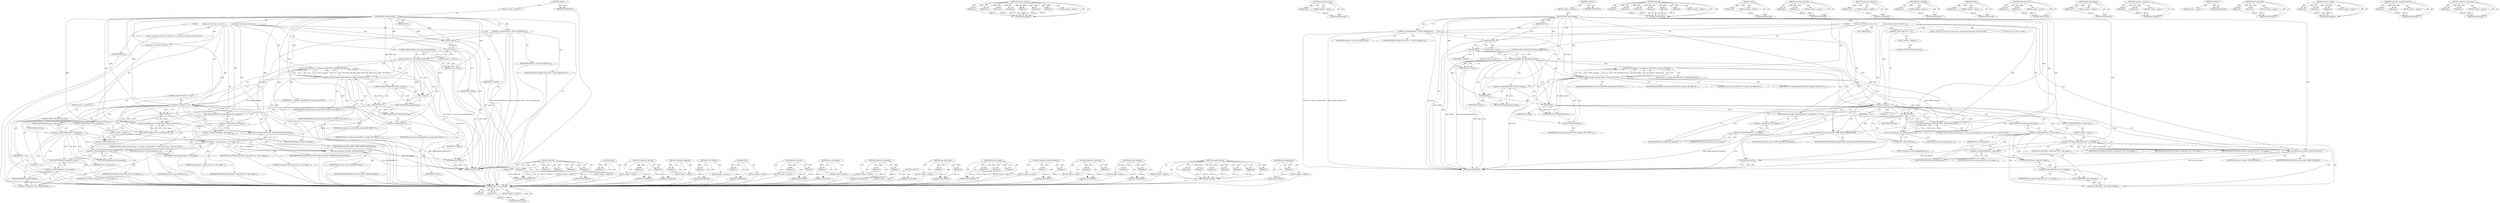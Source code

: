 digraph "&lt;operator&gt;.fieldAccess" {
vulnerable_184 [label=<(METHOD,bus_error_message)>];
vulnerable_185 [label=<(PARAM,p1)>];
vulnerable_186 [label=<(PARAM,p2)>];
vulnerable_187 [label=<(BLOCK,&lt;empty&gt;,&lt;empty&gt;)>];
vulnerable_188 [label=<(METHOD_RETURN,ANY)>];
vulnerable_127 [label=<(METHOD,manager_add_job)>];
vulnerable_128 [label=<(PARAM,p1)>];
vulnerable_129 [label=<(PARAM,p2)>];
vulnerable_130 [label=<(PARAM,p3)>];
vulnerable_131 [label=<(PARAM,p4)>];
vulnerable_132 [label=<(PARAM,p5)>];
vulnerable_133 [label=<(PARAM,p6)>];
vulnerable_134 [label=<(PARAM,p7)>];
vulnerable_135 [label=<(BLOCK,&lt;empty&gt;,&lt;empty&gt;)>];
vulnerable_136 [label=<(METHOD_RETURN,ANY)>];
vulnerable_155 [label=<(METHOD,dual_timestamp_get)>];
vulnerable_156 [label=<(PARAM,p1)>];
vulnerable_157 [label=<(BLOCK,&lt;empty&gt;,&lt;empty&gt;)>];
vulnerable_158 [label=<(METHOD_RETURN,ANY)>];
vulnerable_6 [label=<(METHOD,&lt;global&gt;)<SUB>1</SUB>>];
vulnerable_7 [label=<(BLOCK,&lt;empty&gt;,&lt;empty&gt;)<SUB>1</SUB>>];
vulnerable_8 [label=<(METHOD,timer_enter_running)<SUB>1</SUB>>];
vulnerable_9 [label=<(PARAM,Timer *t)<SUB>1</SUB>>];
vulnerable_10 [label=<(BLOCK,{
        _cleanup_bus_error_free_ sd_bus_error...,{
        _cleanup_bus_error_free_ sd_bus_error...)<SUB>1</SUB>>];
vulnerable_11 [label="<(LOCAL,_cleanup_bus_error_free_ sd_bus_error: _cleanup_bus_error_free_)<SUB>2</SUB>>"];
vulnerable_12 [label=<(&lt;operator&gt;.assignment,error = SD_BUS_ERROR_NULL)<SUB>2</SUB>>];
vulnerable_13 [label=<(IDENTIFIER,error,error = SD_BUS_ERROR_NULL)<SUB>2</SUB>>];
vulnerable_14 [label=<(IDENTIFIER,SD_BUS_ERROR_NULL,error = SD_BUS_ERROR_NULL)<SUB>2</SUB>>];
vulnerable_15 [label="<(LOCAL,int r: int)<SUB>3</SUB>>"];
vulnerable_16 [label=<(assert,assert(t))<SUB>5</SUB>>];
vulnerable_17 [label=<(IDENTIFIER,t,assert(t))<SUB>5</SUB>>];
vulnerable_18 [label=<(CONTROL_STRUCTURE,IF,if (unit_stop_pending(UNIT(t))))<SUB>8</SUB>>];
vulnerable_19 [label=<(unit_stop_pending,unit_stop_pending(UNIT(t)))<SUB>8</SUB>>];
vulnerable_20 [label=<(UNIT,UNIT(t))<SUB>8</SUB>>];
vulnerable_21 [label=<(IDENTIFIER,t,UNIT(t))<SUB>8</SUB>>];
vulnerable_22 [label=<(BLOCK,&lt;empty&gt;,&lt;empty&gt;)<SUB>9</SUB>>];
vulnerable_23 [label=<(RETURN,return;,return;)<SUB>9</SUB>>];
vulnerable_24 [label=<(&lt;operator&gt;.assignment,r = manager_add_job(UNIT(t)-&gt;manager, JOB_START...)<SUB>11</SUB>>];
vulnerable_25 [label=<(IDENTIFIER,r,r = manager_add_job(UNIT(t)-&gt;manager, JOB_START...)<SUB>11</SUB>>];
vulnerable_26 [label=<(manager_add_job,manager_add_job(UNIT(t)-&gt;manager, JOB_START, UN...)<SUB>11</SUB>>];
vulnerable_27 [label=<(&lt;operator&gt;.indirectFieldAccess,UNIT(t)-&gt;manager)<SUB>11</SUB>>];
vulnerable_28 [label=<(UNIT,UNIT(t))<SUB>11</SUB>>];
vulnerable_29 [label=<(IDENTIFIER,t,UNIT(t))<SUB>11</SUB>>];
vulnerable_30 [label=<(FIELD_IDENTIFIER,manager,manager)<SUB>11</SUB>>];
vulnerable_31 [label=<(IDENTIFIER,JOB_START,manager_add_job(UNIT(t)-&gt;manager, JOB_START, UN...)<SUB>11</SUB>>];
vulnerable_32 [label=<(UNIT_TRIGGER,UNIT_TRIGGER(UNIT(t)))<SUB>11</SUB>>];
vulnerable_33 [label=<(UNIT,UNIT(t))<SUB>11</SUB>>];
vulnerable_34 [label=<(IDENTIFIER,t,UNIT(t))<SUB>11</SUB>>];
vulnerable_35 [label=<(IDENTIFIER,JOB_REPLACE,manager_add_job(UNIT(t)-&gt;manager, JOB_START, UN...)<SUB>12</SUB>>];
vulnerable_36 [label=<(LITERAL,true,manager_add_job(UNIT(t)-&gt;manager, JOB_START, UN...)<SUB>12</SUB>>];
vulnerable_37 [label=<(&lt;operator&gt;.addressOf,&amp;error)<SUB>12</SUB>>];
vulnerable_38 [label=<(IDENTIFIER,error,manager_add_job(UNIT(t)-&gt;manager, JOB_START, UN...)<SUB>12</SUB>>];
vulnerable_39 [label=<(IDENTIFIER,NULL,manager_add_job(UNIT(t)-&gt;manager, JOB_START, UN...)<SUB>12</SUB>>];
vulnerable_40 [label=<(CONTROL_STRUCTURE,IF,if (r &lt; 0))<SUB>13</SUB>>];
vulnerable_41 [label=<(&lt;operator&gt;.lessThan,r &lt; 0)<SUB>13</SUB>>];
vulnerable_42 [label=<(IDENTIFIER,r,r &lt; 0)<SUB>13</SUB>>];
vulnerable_43 [label=<(LITERAL,0,r &lt; 0)<SUB>13</SUB>>];
vulnerable_44 [label=<(BLOCK,&lt;empty&gt;,&lt;empty&gt;)<SUB>14</SUB>>];
vulnerable_45 [label=<(CONTROL_STRUCTURE,GOTO,goto fail;)<SUB>14</SUB>>];
vulnerable_46 [label=<(dual_timestamp_get,dual_timestamp_get(&amp;t-&gt;last_trigger))<SUB>16</SUB>>];
vulnerable_47 [label=<(&lt;operator&gt;.addressOf,&amp;t-&gt;last_trigger)<SUB>16</SUB>>];
vulnerable_48 [label=<(&lt;operator&gt;.indirectFieldAccess,t-&gt;last_trigger)<SUB>16</SUB>>];
vulnerable_49 [label=<(IDENTIFIER,t,dual_timestamp_get(&amp;t-&gt;last_trigger))<SUB>16</SUB>>];
vulnerable_50 [label=<(FIELD_IDENTIFIER,last_trigger,last_trigger)<SUB>16</SUB>>];
vulnerable_51 [label=<(CONTROL_STRUCTURE,IF,if (t-&gt;stamp_path))<SUB>18</SUB>>];
vulnerable_52 [label=<(&lt;operator&gt;.indirectFieldAccess,t-&gt;stamp_path)<SUB>18</SUB>>];
vulnerable_53 [label=<(IDENTIFIER,t,if (t-&gt;stamp_path))<SUB>18</SUB>>];
vulnerable_54 [label=<(FIELD_IDENTIFIER,stamp_path,stamp_path)<SUB>18</SUB>>];
vulnerable_55 [label=<(BLOCK,&lt;empty&gt;,&lt;empty&gt;)<SUB>19</SUB>>];
vulnerable_56 [label=<(touch_file,touch_file(t-&gt;stamp_path, true, t-&gt;last_trigger...)<SUB>19</SUB>>];
vulnerable_57 [label=<(&lt;operator&gt;.indirectFieldAccess,t-&gt;stamp_path)<SUB>19</SUB>>];
vulnerable_58 [label=<(IDENTIFIER,t,touch_file(t-&gt;stamp_path, true, t-&gt;last_trigger...)<SUB>19</SUB>>];
vulnerable_59 [label=<(FIELD_IDENTIFIER,stamp_path,stamp_path)<SUB>19</SUB>>];
vulnerable_60 [label=<(LITERAL,true,touch_file(t-&gt;stamp_path, true, t-&gt;last_trigger...)<SUB>19</SUB>>];
vulnerable_61 [label=<(&lt;operator&gt;.fieldAccess,t-&gt;last_trigger.realtime)<SUB>19</SUB>>];
vulnerable_62 [label=<(&lt;operator&gt;.indirectFieldAccess,t-&gt;last_trigger)<SUB>19</SUB>>];
vulnerable_63 [label=<(IDENTIFIER,t,touch_file(t-&gt;stamp_path, true, t-&gt;last_trigger...)<SUB>19</SUB>>];
vulnerable_64 [label=<(FIELD_IDENTIFIER,last_trigger,last_trigger)<SUB>19</SUB>>];
vulnerable_65 [label=<(FIELD_IDENTIFIER,realtime,realtime)<SUB>19</SUB>>];
vulnerable_66 [label=<(IDENTIFIER,UID_INVALID,touch_file(t-&gt;stamp_path, true, t-&gt;last_trigger...)<SUB>19</SUB>>];
vulnerable_67 [label=<(IDENTIFIER,GID_INVALID,touch_file(t-&gt;stamp_path, true, t-&gt;last_trigger...)<SUB>19</SUB>>];
vulnerable_68 [label=<(LITERAL,0,touch_file(t-&gt;stamp_path, true, t-&gt;last_trigger...)<SUB>19</SUB>>];
vulnerable_69 [label=<(timer_set_state,timer_set_state(t, TIMER_RUNNING))<SUB>21</SUB>>];
vulnerable_70 [label=<(IDENTIFIER,t,timer_set_state(t, TIMER_RUNNING))<SUB>21</SUB>>];
vulnerable_71 [label=<(IDENTIFIER,TIMER_RUNNING,timer_set_state(t, TIMER_RUNNING))<SUB>21</SUB>>];
vulnerable_72 [label=<(RETURN,return;,return;)<SUB>22</SUB>>];
vulnerable_73 [label=<(JUMP_TARGET,fail)<SUB>24</SUB>>];
vulnerable_74 [label=<(log_unit_warning,log_unit_warning(UNIT(t), &quot;Failed to queue unit...)<SUB>25</SUB>>];
vulnerable_75 [label=<(UNIT,UNIT(t))<SUB>25</SUB>>];
vulnerable_76 [label=<(IDENTIFIER,t,UNIT(t))<SUB>25</SUB>>];
vulnerable_77 [label="<(LITERAL,&quot;Failed to queue unit startup job: %s&quot;,log_unit_warning(UNIT(t), &quot;Failed to queue unit...)<SUB>25</SUB>>"];
vulnerable_78 [label=<(bus_error_message,bus_error_message(&amp;error, r))<SUB>25</SUB>>];
vulnerable_79 [label=<(&lt;operator&gt;.addressOf,&amp;error)<SUB>25</SUB>>];
vulnerable_80 [label=<(IDENTIFIER,error,bus_error_message(&amp;error, r))<SUB>25</SUB>>];
vulnerable_81 [label=<(IDENTIFIER,r,bus_error_message(&amp;error, r))<SUB>25</SUB>>];
vulnerable_82 [label=<(timer_enter_dead,timer_enter_dead(t, TIMER_FAILURE_RESOURCES))<SUB>26</SUB>>];
vulnerable_83 [label=<(IDENTIFIER,t,timer_enter_dead(t, TIMER_FAILURE_RESOURCES))<SUB>26</SUB>>];
vulnerable_84 [label=<(IDENTIFIER,TIMER_FAILURE_RESOURCES,timer_enter_dead(t, TIMER_FAILURE_RESOURCES))<SUB>26</SUB>>];
vulnerable_85 [label=<(METHOD_RETURN,void)<SUB>1</SUB>>];
vulnerable_87 [label=<(METHOD_RETURN,ANY)<SUB>1</SUB>>];
vulnerable_159 [label=<(METHOD,touch_file)>];
vulnerable_160 [label=<(PARAM,p1)>];
vulnerable_161 [label=<(PARAM,p2)>];
vulnerable_162 [label=<(PARAM,p3)>];
vulnerable_163 [label=<(PARAM,p4)>];
vulnerable_164 [label=<(PARAM,p5)>];
vulnerable_165 [label=<(PARAM,p6)>];
vulnerable_166 [label=<(BLOCK,&lt;empty&gt;,&lt;empty&gt;)>];
vulnerable_167 [label=<(METHOD_RETURN,ANY)>];
vulnerable_115 [label=<(METHOD,assert)>];
vulnerable_116 [label=<(PARAM,p1)>];
vulnerable_117 [label=<(BLOCK,&lt;empty&gt;,&lt;empty&gt;)>];
vulnerable_118 [label=<(METHOD_RETURN,ANY)>];
vulnerable_150 [label=<(METHOD,&lt;operator&gt;.lessThan)>];
vulnerable_151 [label=<(PARAM,p1)>];
vulnerable_152 [label=<(PARAM,p2)>];
vulnerable_153 [label=<(BLOCK,&lt;empty&gt;,&lt;empty&gt;)>];
vulnerable_154 [label=<(METHOD_RETURN,ANY)>];
vulnerable_146 [label=<(METHOD,&lt;operator&gt;.addressOf)>];
vulnerable_147 [label=<(PARAM,p1)>];
vulnerable_148 [label=<(BLOCK,&lt;empty&gt;,&lt;empty&gt;)>];
vulnerable_149 [label=<(METHOD_RETURN,ANY)>];
vulnerable_142 [label=<(METHOD,UNIT_TRIGGER)>];
vulnerable_143 [label=<(PARAM,p1)>];
vulnerable_144 [label=<(BLOCK,&lt;empty&gt;,&lt;empty&gt;)>];
vulnerable_145 [label=<(METHOD_RETURN,ANY)>];
vulnerable_123 [label=<(METHOD,UNIT)>];
vulnerable_124 [label=<(PARAM,p1)>];
vulnerable_125 [label=<(BLOCK,&lt;empty&gt;,&lt;empty&gt;)>];
vulnerable_126 [label=<(METHOD_RETURN,ANY)>];
vulnerable_173 [label=<(METHOD,timer_set_state)>];
vulnerable_174 [label=<(PARAM,p1)>];
vulnerable_175 [label=<(PARAM,p2)>];
vulnerable_176 [label=<(BLOCK,&lt;empty&gt;,&lt;empty&gt;)>];
vulnerable_177 [label=<(METHOD_RETURN,ANY)>];
vulnerable_119 [label=<(METHOD,unit_stop_pending)>];
vulnerable_120 [label=<(PARAM,p1)>];
vulnerable_121 [label=<(BLOCK,&lt;empty&gt;,&lt;empty&gt;)>];
vulnerable_122 [label=<(METHOD_RETURN,ANY)>];
vulnerable_110 [label=<(METHOD,&lt;operator&gt;.assignment)>];
vulnerable_111 [label=<(PARAM,p1)>];
vulnerable_112 [label=<(PARAM,p2)>];
vulnerable_113 [label=<(BLOCK,&lt;empty&gt;,&lt;empty&gt;)>];
vulnerable_114 [label=<(METHOD_RETURN,ANY)>];
vulnerable_104 [label=<(METHOD,&lt;global&gt;)<SUB>1</SUB>>];
vulnerable_105 [label=<(BLOCK,&lt;empty&gt;,&lt;empty&gt;)>];
vulnerable_106 [label=<(METHOD_RETURN,ANY)>];
vulnerable_189 [label=<(METHOD,timer_enter_dead)>];
vulnerable_190 [label=<(PARAM,p1)>];
vulnerable_191 [label=<(PARAM,p2)>];
vulnerable_192 [label=<(BLOCK,&lt;empty&gt;,&lt;empty&gt;)>];
vulnerable_193 [label=<(METHOD_RETURN,ANY)>];
vulnerable_178 [label=<(METHOD,log_unit_warning)>];
vulnerable_179 [label=<(PARAM,p1)>];
vulnerable_180 [label=<(PARAM,p2)>];
vulnerable_181 [label=<(PARAM,p3)>];
vulnerable_182 [label=<(BLOCK,&lt;empty&gt;,&lt;empty&gt;)>];
vulnerable_183 [label=<(METHOD_RETURN,ANY)>];
vulnerable_137 [label=<(METHOD,&lt;operator&gt;.indirectFieldAccess)>];
vulnerable_138 [label=<(PARAM,p1)>];
vulnerable_139 [label=<(PARAM,p2)>];
vulnerable_140 [label=<(BLOCK,&lt;empty&gt;,&lt;empty&gt;)>];
vulnerable_141 [label=<(METHOD_RETURN,ANY)>];
vulnerable_168 [label=<(METHOD,&lt;operator&gt;.fieldAccess)>];
vulnerable_169 [label=<(PARAM,p1)>];
vulnerable_170 [label=<(PARAM,p2)>];
vulnerable_171 [label=<(BLOCK,&lt;empty&gt;,&lt;empty&gt;)>];
vulnerable_172 [label=<(METHOD_RETURN,ANY)>];
fixed_184 [label=<(METHOD,bus_error_message)>];
fixed_185 [label=<(PARAM,p1)>];
fixed_186 [label=<(PARAM,p2)>];
fixed_187 [label=<(BLOCK,&lt;empty&gt;,&lt;empty&gt;)>];
fixed_188 [label=<(METHOD_RETURN,ANY)>];
fixed_127 [label=<(METHOD,manager_add_job)>];
fixed_128 [label=<(PARAM,p1)>];
fixed_129 [label=<(PARAM,p2)>];
fixed_130 [label=<(PARAM,p3)>];
fixed_131 [label=<(PARAM,p4)>];
fixed_132 [label=<(PARAM,p5)>];
fixed_133 [label=<(PARAM,p6)>];
fixed_134 [label=<(PARAM,p7)>];
fixed_135 [label=<(BLOCK,&lt;empty&gt;,&lt;empty&gt;)>];
fixed_136 [label=<(METHOD_RETURN,ANY)>];
fixed_155 [label=<(METHOD,dual_timestamp_get)>];
fixed_156 [label=<(PARAM,p1)>];
fixed_157 [label=<(BLOCK,&lt;empty&gt;,&lt;empty&gt;)>];
fixed_158 [label=<(METHOD_RETURN,ANY)>];
fixed_6 [label=<(METHOD,&lt;global&gt;)<SUB>1</SUB>>];
fixed_7 [label=<(BLOCK,&lt;empty&gt;,&lt;empty&gt;)<SUB>1</SUB>>];
fixed_8 [label=<(METHOD,timer_enter_running)<SUB>1</SUB>>];
fixed_9 [label=<(PARAM,Timer *t)<SUB>1</SUB>>];
fixed_10 [label=<(BLOCK,{
        _cleanup_bus_error_free_ sd_bus_error...,{
        _cleanup_bus_error_free_ sd_bus_error...)<SUB>1</SUB>>];
fixed_11 [label="<(LOCAL,_cleanup_bus_error_free_ sd_bus_error: _cleanup_bus_error_free_)<SUB>2</SUB>>"];
fixed_12 [label=<(&lt;operator&gt;.assignment,error = SD_BUS_ERROR_NULL)<SUB>2</SUB>>];
fixed_13 [label=<(IDENTIFIER,error,error = SD_BUS_ERROR_NULL)<SUB>2</SUB>>];
fixed_14 [label=<(IDENTIFIER,SD_BUS_ERROR_NULL,error = SD_BUS_ERROR_NULL)<SUB>2</SUB>>];
fixed_15 [label="<(LOCAL,int r: int)<SUB>3</SUB>>"];
fixed_16 [label=<(assert,assert(t))<SUB>5</SUB>>];
fixed_17 [label=<(IDENTIFIER,t,assert(t))<SUB>5</SUB>>];
fixed_18 [label=<(CONTROL_STRUCTURE,IF,if (unit_stop_pending(UNIT(t))))<SUB>8</SUB>>];
fixed_19 [label=<(unit_stop_pending,unit_stop_pending(UNIT(t)))<SUB>8</SUB>>];
fixed_20 [label=<(UNIT,UNIT(t))<SUB>8</SUB>>];
fixed_21 [label=<(IDENTIFIER,t,UNIT(t))<SUB>8</SUB>>];
fixed_22 [label=<(BLOCK,&lt;empty&gt;,&lt;empty&gt;)<SUB>9</SUB>>];
fixed_23 [label=<(RETURN,return;,return;)<SUB>9</SUB>>];
fixed_24 [label=<(&lt;operator&gt;.assignment,r = manager_add_job(UNIT(t)-&gt;manager, JOB_START...)<SUB>11</SUB>>];
fixed_25 [label=<(IDENTIFIER,r,r = manager_add_job(UNIT(t)-&gt;manager, JOB_START...)<SUB>11</SUB>>];
fixed_26 [label=<(manager_add_job,manager_add_job(UNIT(t)-&gt;manager, JOB_START, UN...)<SUB>11</SUB>>];
fixed_27 [label=<(&lt;operator&gt;.indirectFieldAccess,UNIT(t)-&gt;manager)<SUB>11</SUB>>];
fixed_28 [label=<(UNIT,UNIT(t))<SUB>11</SUB>>];
fixed_29 [label=<(IDENTIFIER,t,UNIT(t))<SUB>11</SUB>>];
fixed_30 [label=<(FIELD_IDENTIFIER,manager,manager)<SUB>11</SUB>>];
fixed_31 [label=<(IDENTIFIER,JOB_START,manager_add_job(UNIT(t)-&gt;manager, JOB_START, UN...)<SUB>11</SUB>>];
fixed_32 [label=<(UNIT_TRIGGER,UNIT_TRIGGER(UNIT(t)))<SUB>11</SUB>>];
fixed_33 [label=<(UNIT,UNIT(t))<SUB>11</SUB>>];
fixed_34 [label=<(IDENTIFIER,t,UNIT(t))<SUB>11</SUB>>];
fixed_35 [label=<(IDENTIFIER,JOB_REPLACE,manager_add_job(UNIT(t)-&gt;manager, JOB_START, UN...)<SUB>12</SUB>>];
fixed_36 [label=<(LITERAL,true,manager_add_job(UNIT(t)-&gt;manager, JOB_START, UN...)<SUB>12</SUB>>];
fixed_37 [label=<(&lt;operator&gt;.addressOf,&amp;error)<SUB>12</SUB>>];
fixed_38 [label=<(IDENTIFIER,error,manager_add_job(UNIT(t)-&gt;manager, JOB_START, UN...)<SUB>12</SUB>>];
fixed_39 [label=<(IDENTIFIER,NULL,manager_add_job(UNIT(t)-&gt;manager, JOB_START, UN...)<SUB>12</SUB>>];
fixed_40 [label=<(CONTROL_STRUCTURE,IF,if (r &lt; 0))<SUB>13</SUB>>];
fixed_41 [label=<(&lt;operator&gt;.lessThan,r &lt; 0)<SUB>13</SUB>>];
fixed_42 [label=<(IDENTIFIER,r,r &lt; 0)<SUB>13</SUB>>];
fixed_43 [label=<(LITERAL,0,r &lt; 0)<SUB>13</SUB>>];
fixed_44 [label=<(BLOCK,&lt;empty&gt;,&lt;empty&gt;)<SUB>14</SUB>>];
fixed_45 [label=<(CONTROL_STRUCTURE,GOTO,goto fail;)<SUB>14</SUB>>];
fixed_46 [label=<(dual_timestamp_get,dual_timestamp_get(&amp;t-&gt;last_trigger))<SUB>16</SUB>>];
fixed_47 [label=<(&lt;operator&gt;.addressOf,&amp;t-&gt;last_trigger)<SUB>16</SUB>>];
fixed_48 [label=<(&lt;operator&gt;.indirectFieldAccess,t-&gt;last_trigger)<SUB>16</SUB>>];
fixed_49 [label=<(IDENTIFIER,t,dual_timestamp_get(&amp;t-&gt;last_trigger))<SUB>16</SUB>>];
fixed_50 [label=<(FIELD_IDENTIFIER,last_trigger,last_trigger)<SUB>16</SUB>>];
fixed_51 [label=<(CONTROL_STRUCTURE,IF,if (t-&gt;stamp_path))<SUB>18</SUB>>];
fixed_52 [label=<(&lt;operator&gt;.indirectFieldAccess,t-&gt;stamp_path)<SUB>18</SUB>>];
fixed_53 [label=<(IDENTIFIER,t,if (t-&gt;stamp_path))<SUB>18</SUB>>];
fixed_54 [label=<(FIELD_IDENTIFIER,stamp_path,stamp_path)<SUB>18</SUB>>];
fixed_55 [label=<(BLOCK,&lt;empty&gt;,&lt;empty&gt;)<SUB>19</SUB>>];
fixed_56 [label=<(touch_file,touch_file(t-&gt;stamp_path, true, t-&gt;last_trigger...)<SUB>19</SUB>>];
fixed_57 [label=<(&lt;operator&gt;.indirectFieldAccess,t-&gt;stamp_path)<SUB>19</SUB>>];
fixed_58 [label=<(IDENTIFIER,t,touch_file(t-&gt;stamp_path, true, t-&gt;last_trigger...)<SUB>19</SUB>>];
fixed_59 [label=<(FIELD_IDENTIFIER,stamp_path,stamp_path)<SUB>19</SUB>>];
fixed_60 [label=<(LITERAL,true,touch_file(t-&gt;stamp_path, true, t-&gt;last_trigger...)<SUB>19</SUB>>];
fixed_61 [label=<(&lt;operator&gt;.fieldAccess,t-&gt;last_trigger.realtime)<SUB>19</SUB>>];
fixed_62 [label=<(&lt;operator&gt;.indirectFieldAccess,t-&gt;last_trigger)<SUB>19</SUB>>];
fixed_63 [label=<(IDENTIFIER,t,touch_file(t-&gt;stamp_path, true, t-&gt;last_trigger...)<SUB>19</SUB>>];
fixed_64 [label=<(FIELD_IDENTIFIER,last_trigger,last_trigger)<SUB>19</SUB>>];
fixed_65 [label=<(FIELD_IDENTIFIER,realtime,realtime)<SUB>19</SUB>>];
fixed_66 [label=<(IDENTIFIER,UID_INVALID,touch_file(t-&gt;stamp_path, true, t-&gt;last_trigger...)<SUB>19</SUB>>];
fixed_67 [label=<(IDENTIFIER,GID_INVALID,touch_file(t-&gt;stamp_path, true, t-&gt;last_trigger...)<SUB>19</SUB>>];
fixed_68 [label=<(IDENTIFIER,MODE_INVALID,touch_file(t-&gt;stamp_path, true, t-&gt;last_trigger...)<SUB>19</SUB>>];
fixed_69 [label=<(timer_set_state,timer_set_state(t, TIMER_RUNNING))<SUB>21</SUB>>];
fixed_70 [label=<(IDENTIFIER,t,timer_set_state(t, TIMER_RUNNING))<SUB>21</SUB>>];
fixed_71 [label=<(IDENTIFIER,TIMER_RUNNING,timer_set_state(t, TIMER_RUNNING))<SUB>21</SUB>>];
fixed_72 [label=<(RETURN,return;,return;)<SUB>22</SUB>>];
fixed_73 [label=<(JUMP_TARGET,fail)<SUB>24</SUB>>];
fixed_74 [label=<(log_unit_warning,log_unit_warning(UNIT(t), &quot;Failed to queue unit...)<SUB>25</SUB>>];
fixed_75 [label=<(UNIT,UNIT(t))<SUB>25</SUB>>];
fixed_76 [label=<(IDENTIFIER,t,UNIT(t))<SUB>25</SUB>>];
fixed_77 [label="<(LITERAL,&quot;Failed to queue unit startup job: %s&quot;,log_unit_warning(UNIT(t), &quot;Failed to queue unit...)<SUB>25</SUB>>"];
fixed_78 [label=<(bus_error_message,bus_error_message(&amp;error, r))<SUB>25</SUB>>];
fixed_79 [label=<(&lt;operator&gt;.addressOf,&amp;error)<SUB>25</SUB>>];
fixed_80 [label=<(IDENTIFIER,error,bus_error_message(&amp;error, r))<SUB>25</SUB>>];
fixed_81 [label=<(IDENTIFIER,r,bus_error_message(&amp;error, r))<SUB>25</SUB>>];
fixed_82 [label=<(timer_enter_dead,timer_enter_dead(t, TIMER_FAILURE_RESOURCES))<SUB>26</SUB>>];
fixed_83 [label=<(IDENTIFIER,t,timer_enter_dead(t, TIMER_FAILURE_RESOURCES))<SUB>26</SUB>>];
fixed_84 [label=<(IDENTIFIER,TIMER_FAILURE_RESOURCES,timer_enter_dead(t, TIMER_FAILURE_RESOURCES))<SUB>26</SUB>>];
fixed_85 [label=<(METHOD_RETURN,void)<SUB>1</SUB>>];
fixed_87 [label=<(METHOD_RETURN,ANY)<SUB>1</SUB>>];
fixed_159 [label=<(METHOD,touch_file)>];
fixed_160 [label=<(PARAM,p1)>];
fixed_161 [label=<(PARAM,p2)>];
fixed_162 [label=<(PARAM,p3)>];
fixed_163 [label=<(PARAM,p4)>];
fixed_164 [label=<(PARAM,p5)>];
fixed_165 [label=<(PARAM,p6)>];
fixed_166 [label=<(BLOCK,&lt;empty&gt;,&lt;empty&gt;)>];
fixed_167 [label=<(METHOD_RETURN,ANY)>];
fixed_115 [label=<(METHOD,assert)>];
fixed_116 [label=<(PARAM,p1)>];
fixed_117 [label=<(BLOCK,&lt;empty&gt;,&lt;empty&gt;)>];
fixed_118 [label=<(METHOD_RETURN,ANY)>];
fixed_150 [label=<(METHOD,&lt;operator&gt;.lessThan)>];
fixed_151 [label=<(PARAM,p1)>];
fixed_152 [label=<(PARAM,p2)>];
fixed_153 [label=<(BLOCK,&lt;empty&gt;,&lt;empty&gt;)>];
fixed_154 [label=<(METHOD_RETURN,ANY)>];
fixed_146 [label=<(METHOD,&lt;operator&gt;.addressOf)>];
fixed_147 [label=<(PARAM,p1)>];
fixed_148 [label=<(BLOCK,&lt;empty&gt;,&lt;empty&gt;)>];
fixed_149 [label=<(METHOD_RETURN,ANY)>];
fixed_142 [label=<(METHOD,UNIT_TRIGGER)>];
fixed_143 [label=<(PARAM,p1)>];
fixed_144 [label=<(BLOCK,&lt;empty&gt;,&lt;empty&gt;)>];
fixed_145 [label=<(METHOD_RETURN,ANY)>];
fixed_123 [label=<(METHOD,UNIT)>];
fixed_124 [label=<(PARAM,p1)>];
fixed_125 [label=<(BLOCK,&lt;empty&gt;,&lt;empty&gt;)>];
fixed_126 [label=<(METHOD_RETURN,ANY)>];
fixed_173 [label=<(METHOD,timer_set_state)>];
fixed_174 [label=<(PARAM,p1)>];
fixed_175 [label=<(PARAM,p2)>];
fixed_176 [label=<(BLOCK,&lt;empty&gt;,&lt;empty&gt;)>];
fixed_177 [label=<(METHOD_RETURN,ANY)>];
fixed_119 [label=<(METHOD,unit_stop_pending)>];
fixed_120 [label=<(PARAM,p1)>];
fixed_121 [label=<(BLOCK,&lt;empty&gt;,&lt;empty&gt;)>];
fixed_122 [label=<(METHOD_RETURN,ANY)>];
fixed_110 [label=<(METHOD,&lt;operator&gt;.assignment)>];
fixed_111 [label=<(PARAM,p1)>];
fixed_112 [label=<(PARAM,p2)>];
fixed_113 [label=<(BLOCK,&lt;empty&gt;,&lt;empty&gt;)>];
fixed_114 [label=<(METHOD_RETURN,ANY)>];
fixed_104 [label=<(METHOD,&lt;global&gt;)<SUB>1</SUB>>];
fixed_105 [label=<(BLOCK,&lt;empty&gt;,&lt;empty&gt;)>];
fixed_106 [label=<(METHOD_RETURN,ANY)>];
fixed_189 [label=<(METHOD,timer_enter_dead)>];
fixed_190 [label=<(PARAM,p1)>];
fixed_191 [label=<(PARAM,p2)>];
fixed_192 [label=<(BLOCK,&lt;empty&gt;,&lt;empty&gt;)>];
fixed_193 [label=<(METHOD_RETURN,ANY)>];
fixed_178 [label=<(METHOD,log_unit_warning)>];
fixed_179 [label=<(PARAM,p1)>];
fixed_180 [label=<(PARAM,p2)>];
fixed_181 [label=<(PARAM,p3)>];
fixed_182 [label=<(BLOCK,&lt;empty&gt;,&lt;empty&gt;)>];
fixed_183 [label=<(METHOD_RETURN,ANY)>];
fixed_137 [label=<(METHOD,&lt;operator&gt;.indirectFieldAccess)>];
fixed_138 [label=<(PARAM,p1)>];
fixed_139 [label=<(PARAM,p2)>];
fixed_140 [label=<(BLOCK,&lt;empty&gt;,&lt;empty&gt;)>];
fixed_141 [label=<(METHOD_RETURN,ANY)>];
fixed_168 [label=<(METHOD,&lt;operator&gt;.fieldAccess)>];
fixed_169 [label=<(PARAM,p1)>];
fixed_170 [label=<(PARAM,p2)>];
fixed_171 [label=<(BLOCK,&lt;empty&gt;,&lt;empty&gt;)>];
fixed_172 [label=<(METHOD_RETURN,ANY)>];
vulnerable_184 -> vulnerable_185  [key=0, label="AST: "];
vulnerable_184 -> vulnerable_185  [key=1, label="DDG: "];
vulnerable_184 -> vulnerable_187  [key=0, label="AST: "];
vulnerable_184 -> vulnerable_186  [key=0, label="AST: "];
vulnerable_184 -> vulnerable_186  [key=1, label="DDG: "];
vulnerable_184 -> vulnerable_188  [key=0, label="AST: "];
vulnerable_184 -> vulnerable_188  [key=1, label="CFG: "];
vulnerable_185 -> vulnerable_188  [key=0, label="DDG: p1"];
vulnerable_186 -> vulnerable_188  [key=0, label="DDG: p2"];
vulnerable_187 -> fixed_184  [key=0];
vulnerable_188 -> fixed_184  [key=0];
vulnerable_127 -> vulnerable_128  [key=0, label="AST: "];
vulnerable_127 -> vulnerable_128  [key=1, label="DDG: "];
vulnerable_127 -> vulnerable_135  [key=0, label="AST: "];
vulnerable_127 -> vulnerable_129  [key=0, label="AST: "];
vulnerable_127 -> vulnerable_129  [key=1, label="DDG: "];
vulnerable_127 -> vulnerable_136  [key=0, label="AST: "];
vulnerable_127 -> vulnerable_136  [key=1, label="CFG: "];
vulnerable_127 -> vulnerable_130  [key=0, label="AST: "];
vulnerable_127 -> vulnerable_130  [key=1, label="DDG: "];
vulnerable_127 -> vulnerable_131  [key=0, label="AST: "];
vulnerable_127 -> vulnerable_131  [key=1, label="DDG: "];
vulnerable_127 -> vulnerable_132  [key=0, label="AST: "];
vulnerable_127 -> vulnerable_132  [key=1, label="DDG: "];
vulnerable_127 -> vulnerable_133  [key=0, label="AST: "];
vulnerable_127 -> vulnerable_133  [key=1, label="DDG: "];
vulnerable_127 -> vulnerable_134  [key=0, label="AST: "];
vulnerable_127 -> vulnerable_134  [key=1, label="DDG: "];
vulnerable_128 -> vulnerable_136  [key=0, label="DDG: p1"];
vulnerable_129 -> vulnerable_136  [key=0, label="DDG: p2"];
vulnerable_130 -> vulnerable_136  [key=0, label="DDG: p3"];
vulnerable_131 -> vulnerable_136  [key=0, label="DDG: p4"];
vulnerable_132 -> vulnerable_136  [key=0, label="DDG: p5"];
vulnerable_133 -> vulnerable_136  [key=0, label="DDG: p6"];
vulnerable_134 -> vulnerable_136  [key=0, label="DDG: p7"];
vulnerable_135 -> fixed_184  [key=0];
vulnerable_136 -> fixed_184  [key=0];
vulnerable_155 -> vulnerable_156  [key=0, label="AST: "];
vulnerable_155 -> vulnerable_156  [key=1, label="DDG: "];
vulnerable_155 -> vulnerable_157  [key=0, label="AST: "];
vulnerable_155 -> vulnerable_158  [key=0, label="AST: "];
vulnerable_155 -> vulnerable_158  [key=1, label="CFG: "];
vulnerable_156 -> vulnerable_158  [key=0, label="DDG: p1"];
vulnerable_157 -> fixed_184  [key=0];
vulnerable_158 -> fixed_184  [key=0];
vulnerable_6 -> vulnerable_7  [key=0, label="AST: "];
vulnerable_6 -> vulnerable_87  [key=0, label="AST: "];
vulnerable_6 -> vulnerable_87  [key=1, label="CFG: "];
vulnerable_7 -> vulnerable_8  [key=0, label="AST: "];
vulnerable_8 -> vulnerable_9  [key=0, label="AST: "];
vulnerable_8 -> vulnerable_9  [key=1, label="DDG: "];
vulnerable_8 -> vulnerable_10  [key=0, label="AST: "];
vulnerable_8 -> vulnerable_85  [key=0, label="AST: "];
vulnerable_8 -> vulnerable_12  [key=0, label="CFG: "];
vulnerable_8 -> vulnerable_12  [key=1, label="DDG: "];
vulnerable_8 -> vulnerable_72  [key=0, label="DDG: "];
vulnerable_8 -> vulnerable_16  [key=0, label="DDG: "];
vulnerable_8 -> vulnerable_69  [key=0, label="DDG: "];
vulnerable_8 -> vulnerable_74  [key=0, label="DDG: "];
vulnerable_8 -> vulnerable_82  [key=0, label="DDG: "];
vulnerable_8 -> vulnerable_23  [key=0, label="DDG: "];
vulnerable_8 -> vulnerable_26  [key=0, label="DDG: "];
vulnerable_8 -> vulnerable_41  [key=0, label="DDG: "];
vulnerable_8 -> vulnerable_75  [key=0, label="DDG: "];
vulnerable_8 -> vulnerable_78  [key=0, label="DDG: "];
vulnerable_8 -> vulnerable_20  [key=0, label="DDG: "];
vulnerable_8 -> vulnerable_56  [key=0, label="DDG: "];
vulnerable_8 -> vulnerable_28  [key=0, label="DDG: "];
vulnerable_8 -> vulnerable_33  [key=0, label="DDG: "];
vulnerable_9 -> vulnerable_16  [key=0, label="DDG: t"];
vulnerable_10 -> vulnerable_11  [key=0, label="AST: "];
vulnerable_10 -> vulnerable_12  [key=0, label="AST: "];
vulnerable_10 -> vulnerable_15  [key=0, label="AST: "];
vulnerable_10 -> vulnerable_16  [key=0, label="AST: "];
vulnerable_10 -> vulnerable_18  [key=0, label="AST: "];
vulnerable_10 -> vulnerable_24  [key=0, label="AST: "];
vulnerable_10 -> vulnerable_40  [key=0, label="AST: "];
vulnerable_10 -> vulnerable_46  [key=0, label="AST: "];
vulnerable_10 -> vulnerable_51  [key=0, label="AST: "];
vulnerable_10 -> vulnerable_69  [key=0, label="AST: "];
vulnerable_10 -> vulnerable_72  [key=0, label="AST: "];
vulnerable_10 -> vulnerable_73  [key=0, label="AST: "];
vulnerable_10 -> vulnerable_74  [key=0, label="AST: "];
vulnerable_10 -> vulnerable_82  [key=0, label="AST: "];
vulnerable_11 -> fixed_184  [key=0];
vulnerable_12 -> vulnerable_13  [key=0, label="AST: "];
vulnerable_12 -> vulnerable_14  [key=0, label="AST: "];
vulnerable_12 -> vulnerable_16  [key=0, label="CFG: "];
vulnerable_12 -> vulnerable_85  [key=0, label="DDG: error"];
vulnerable_12 -> vulnerable_85  [key=1, label="DDG: error = SD_BUS_ERROR_NULL"];
vulnerable_12 -> vulnerable_85  [key=2, label="DDG: SD_BUS_ERROR_NULL"];
vulnerable_12 -> vulnerable_26  [key=0, label="DDG: error"];
vulnerable_12 -> vulnerable_78  [key=0, label="DDG: error"];
vulnerable_13 -> fixed_184  [key=0];
vulnerable_14 -> fixed_184  [key=0];
vulnerable_15 -> fixed_184  [key=0];
vulnerable_16 -> vulnerable_17  [key=0, label="AST: "];
vulnerable_16 -> vulnerable_20  [key=0, label="CFG: "];
vulnerable_16 -> vulnerable_20  [key=1, label="DDG: t"];
vulnerable_16 -> vulnerable_85  [key=0, label="DDG: assert(t)"];
vulnerable_17 -> fixed_184  [key=0];
vulnerable_18 -> vulnerable_19  [key=0, label="AST: "];
vulnerable_18 -> vulnerable_22  [key=0, label="AST: "];
vulnerable_19 -> vulnerable_20  [key=0, label="AST: "];
vulnerable_19 -> vulnerable_23  [key=0, label="CFG: "];
vulnerable_19 -> vulnerable_23  [key=1, label="CDG: "];
vulnerable_19 -> vulnerable_28  [key=0, label="CFG: "];
vulnerable_19 -> vulnerable_28  [key=1, label="CDG: "];
vulnerable_19 -> vulnerable_85  [key=0, label="DDG: UNIT(t)"];
vulnerable_19 -> vulnerable_85  [key=1, label="DDG: unit_stop_pending(UNIT(t))"];
vulnerable_19 -> vulnerable_30  [key=0, label="CDG: "];
vulnerable_19 -> vulnerable_32  [key=0, label="CDG: "];
vulnerable_19 -> vulnerable_26  [key=0, label="CDG: "];
vulnerable_19 -> vulnerable_37  [key=0, label="CDG: "];
vulnerable_19 -> vulnerable_27  [key=0, label="CDG: "];
vulnerable_19 -> vulnerable_24  [key=0, label="CDG: "];
vulnerable_19 -> vulnerable_33  [key=0, label="CDG: "];
vulnerable_19 -> vulnerable_41  [key=0, label="CDG: "];
vulnerable_20 -> vulnerable_21  [key=0, label="AST: "];
vulnerable_20 -> vulnerable_19  [key=0, label="CFG: "];
vulnerable_20 -> vulnerable_19  [key=1, label="DDG: t"];
vulnerable_20 -> vulnerable_85  [key=0, label="DDG: t"];
vulnerable_20 -> vulnerable_28  [key=0, label="DDG: t"];
vulnerable_21 -> fixed_184  [key=0];
vulnerable_22 -> vulnerable_23  [key=0, label="AST: "];
vulnerable_23 -> vulnerable_85  [key=0, label="CFG: "];
vulnerable_23 -> vulnerable_85  [key=1, label="DDG: &lt;RET&gt;"];
vulnerable_24 -> vulnerable_25  [key=0, label="AST: "];
vulnerable_24 -> vulnerable_26  [key=0, label="AST: "];
vulnerable_24 -> vulnerable_41  [key=0, label="CFG: "];
vulnerable_24 -> vulnerable_41  [key=1, label="DDG: r"];
vulnerable_25 -> fixed_184  [key=0];
vulnerable_26 -> vulnerable_27  [key=0, label="AST: "];
vulnerable_26 -> vulnerable_31  [key=0, label="AST: "];
vulnerable_26 -> vulnerable_32  [key=0, label="AST: "];
vulnerable_26 -> vulnerable_35  [key=0, label="AST: "];
vulnerable_26 -> vulnerable_36  [key=0, label="AST: "];
vulnerable_26 -> vulnerable_37  [key=0, label="AST: "];
vulnerable_26 -> vulnerable_39  [key=0, label="AST: "];
vulnerable_26 -> vulnerable_24  [key=0, label="CFG: "];
vulnerable_26 -> vulnerable_24  [key=1, label="DDG: NULL"];
vulnerable_26 -> vulnerable_24  [key=2, label="DDG: UNIT(t)-&gt;manager"];
vulnerable_26 -> vulnerable_24  [key=3, label="DDG: true"];
vulnerable_26 -> vulnerable_24  [key=4, label="DDG: UNIT_TRIGGER(UNIT(t))"];
vulnerable_26 -> vulnerable_24  [key=5, label="DDG: JOB_START"];
vulnerable_26 -> vulnerable_24  [key=6, label="DDG: &amp;error"];
vulnerable_26 -> vulnerable_24  [key=7, label="DDG: JOB_REPLACE"];
vulnerable_26 -> vulnerable_85  [key=0, label="DDG: NULL"];
vulnerable_26 -> vulnerable_74  [key=0, label="DDG: UNIT(t)-&gt;manager"];
vulnerable_26 -> vulnerable_78  [key=0, label="DDG: &amp;error"];
vulnerable_27 -> vulnerable_28  [key=0, label="AST: "];
vulnerable_27 -> vulnerable_30  [key=0, label="AST: "];
vulnerable_27 -> vulnerable_33  [key=0, label="CFG: "];
vulnerable_28 -> vulnerable_29  [key=0, label="AST: "];
vulnerable_28 -> vulnerable_30  [key=0, label="CFG: "];
vulnerable_28 -> vulnerable_33  [key=0, label="DDG: t"];
vulnerable_29 -> fixed_184  [key=0];
vulnerable_30 -> vulnerable_27  [key=0, label="CFG: "];
vulnerable_31 -> fixed_184  [key=0];
vulnerable_32 -> vulnerable_33  [key=0, label="AST: "];
vulnerable_32 -> vulnerable_37  [key=0, label="CFG: "];
vulnerable_32 -> vulnerable_26  [key=0, label="DDG: UNIT(t)"];
vulnerable_33 -> vulnerable_34  [key=0, label="AST: "];
vulnerable_33 -> vulnerable_32  [key=0, label="CFG: "];
vulnerable_33 -> vulnerable_32  [key=1, label="DDG: t"];
vulnerable_33 -> vulnerable_46  [key=0, label="DDG: t"];
vulnerable_33 -> vulnerable_69  [key=0, label="DDG: t"];
vulnerable_33 -> vulnerable_75  [key=0, label="DDG: t"];
vulnerable_33 -> vulnerable_56  [key=0, label="DDG: t"];
vulnerable_34 -> fixed_184  [key=0];
vulnerable_35 -> fixed_184  [key=0];
vulnerable_36 -> fixed_184  [key=0];
vulnerable_37 -> vulnerable_38  [key=0, label="AST: "];
vulnerable_37 -> vulnerable_26  [key=0, label="CFG: "];
vulnerable_38 -> fixed_184  [key=0];
vulnerable_39 -> fixed_184  [key=0];
vulnerable_40 -> vulnerable_41  [key=0, label="AST: "];
vulnerable_40 -> vulnerable_44  [key=0, label="AST: "];
vulnerable_41 -> vulnerable_42  [key=0, label="AST: "];
vulnerable_41 -> vulnerable_43  [key=0, label="AST: "];
vulnerable_41 -> vulnerable_75  [key=0, label="CFG: "];
vulnerable_41 -> vulnerable_75  [key=1, label="CDG: "];
vulnerable_41 -> vulnerable_50  [key=0, label="CFG: "];
vulnerable_41 -> vulnerable_50  [key=1, label="CDG: "];
vulnerable_41 -> vulnerable_78  [key=0, label="DDG: r"];
vulnerable_41 -> vulnerable_78  [key=1, label="CDG: "];
vulnerable_41 -> vulnerable_47  [key=0, label="CDG: "];
vulnerable_41 -> vulnerable_48  [key=0, label="CDG: "];
vulnerable_41 -> vulnerable_52  [key=0, label="CDG: "];
vulnerable_41 -> vulnerable_46  [key=0, label="CDG: "];
vulnerable_41 -> vulnerable_72  [key=0, label="CDG: "];
vulnerable_41 -> vulnerable_69  [key=0, label="CDG: "];
vulnerable_41 -> vulnerable_74  [key=0, label="CDG: "];
vulnerable_41 -> vulnerable_82  [key=0, label="CDG: "];
vulnerable_41 -> vulnerable_54  [key=0, label="CDG: "];
vulnerable_41 -> vulnerable_79  [key=0, label="CDG: "];
vulnerable_42 -> fixed_184  [key=0];
vulnerable_43 -> fixed_184  [key=0];
vulnerable_44 -> vulnerable_45  [key=0, label="AST: "];
vulnerable_45 -> fixed_184  [key=0];
vulnerable_46 -> vulnerable_47  [key=0, label="AST: "];
vulnerable_46 -> vulnerable_54  [key=0, label="CFG: "];
vulnerable_47 -> vulnerable_48  [key=0, label="AST: "];
vulnerable_47 -> vulnerable_46  [key=0, label="CFG: "];
vulnerable_48 -> vulnerable_49  [key=0, label="AST: "];
vulnerable_48 -> vulnerable_50  [key=0, label="AST: "];
vulnerable_48 -> vulnerable_47  [key=0, label="CFG: "];
vulnerable_49 -> fixed_184  [key=0];
vulnerable_50 -> vulnerable_48  [key=0, label="CFG: "];
vulnerable_51 -> vulnerable_52  [key=0, label="AST: "];
vulnerable_51 -> vulnerable_55  [key=0, label="AST: "];
vulnerable_52 -> vulnerable_53  [key=0, label="AST: "];
vulnerable_52 -> vulnerable_54  [key=0, label="AST: "];
vulnerable_52 -> vulnerable_59  [key=0, label="CFG: "];
vulnerable_52 -> vulnerable_59  [key=1, label="CDG: "];
vulnerable_52 -> vulnerable_69  [key=0, label="CFG: "];
vulnerable_52 -> vulnerable_64  [key=0, label="CDG: "];
vulnerable_52 -> vulnerable_57  [key=0, label="CDG: "];
vulnerable_52 -> vulnerable_56  [key=0, label="CDG: "];
vulnerable_52 -> vulnerable_65  [key=0, label="CDG: "];
vulnerable_52 -> vulnerable_61  [key=0, label="CDG: "];
vulnerable_52 -> vulnerable_62  [key=0, label="CDG: "];
vulnerable_53 -> fixed_184  [key=0];
vulnerable_54 -> vulnerable_52  [key=0, label="CFG: "];
vulnerable_55 -> vulnerable_56  [key=0, label="AST: "];
vulnerable_56 -> vulnerable_57  [key=0, label="AST: "];
vulnerable_56 -> vulnerable_60  [key=0, label="AST: "];
vulnerable_56 -> vulnerable_61  [key=0, label="AST: "];
vulnerable_56 -> vulnerable_66  [key=0, label="AST: "];
vulnerable_56 -> vulnerable_67  [key=0, label="AST: "];
vulnerable_56 -> vulnerable_68  [key=0, label="AST: "];
vulnerable_56 -> vulnerable_69  [key=0, label="CFG: "];
vulnerable_56 -> vulnerable_69  [key=1, label="DDG: t-&gt;stamp_path"];
vulnerable_56 -> vulnerable_85  [key=0, label="DDG: UID_INVALID"];
vulnerable_57 -> vulnerable_58  [key=0, label="AST: "];
vulnerable_57 -> vulnerable_59  [key=0, label="AST: "];
vulnerable_57 -> vulnerable_64  [key=0, label="CFG: "];
vulnerable_58 -> fixed_184  [key=0];
vulnerable_59 -> vulnerable_57  [key=0, label="CFG: "];
vulnerable_60 -> fixed_184  [key=0];
vulnerable_61 -> vulnerable_62  [key=0, label="AST: "];
vulnerable_61 -> vulnerable_65  [key=0, label="AST: "];
vulnerable_61 -> vulnerable_56  [key=0, label="CFG: "];
vulnerable_62 -> vulnerable_63  [key=0, label="AST: "];
vulnerable_62 -> vulnerable_64  [key=0, label="AST: "];
vulnerable_62 -> vulnerable_65  [key=0, label="CFG: "];
vulnerable_63 -> fixed_184  [key=0];
vulnerable_64 -> vulnerable_62  [key=0, label="CFG: "];
vulnerable_65 -> vulnerable_61  [key=0, label="CFG: "];
vulnerable_66 -> fixed_184  [key=0];
vulnerable_67 -> fixed_184  [key=0];
vulnerable_68 -> fixed_184  [key=0];
vulnerable_69 -> vulnerable_70  [key=0, label="AST: "];
vulnerable_69 -> vulnerable_71  [key=0, label="AST: "];
vulnerable_69 -> vulnerable_72  [key=0, label="CFG: "];
vulnerable_69 -> vulnerable_85  [key=0, label="DDG: TIMER_RUNNING"];
vulnerable_70 -> fixed_184  [key=0];
vulnerable_71 -> fixed_184  [key=0];
vulnerable_72 -> vulnerable_85  [key=0, label="CFG: "];
vulnerable_72 -> vulnerable_85  [key=1, label="DDG: &lt;RET&gt;"];
vulnerable_73 -> fixed_184  [key=0];
vulnerable_74 -> vulnerable_75  [key=0, label="AST: "];
vulnerable_74 -> vulnerable_77  [key=0, label="AST: "];
vulnerable_74 -> vulnerable_78  [key=0, label="AST: "];
vulnerable_74 -> vulnerable_82  [key=0, label="CFG: "];
vulnerable_75 -> vulnerable_76  [key=0, label="AST: "];
vulnerable_75 -> vulnerable_79  [key=0, label="CFG: "];
vulnerable_75 -> vulnerable_74  [key=0, label="DDG: t"];
vulnerable_75 -> vulnerable_82  [key=0, label="DDG: t"];
vulnerable_76 -> fixed_184  [key=0];
vulnerable_77 -> fixed_184  [key=0];
vulnerable_78 -> vulnerable_79  [key=0, label="AST: "];
vulnerable_78 -> vulnerable_81  [key=0, label="AST: "];
vulnerable_78 -> vulnerable_74  [key=0, label="CFG: "];
vulnerable_78 -> vulnerable_74  [key=1, label="DDG: &amp;error"];
vulnerable_78 -> vulnerable_74  [key=2, label="DDG: r"];
vulnerable_79 -> vulnerable_80  [key=0, label="AST: "];
vulnerable_79 -> vulnerable_78  [key=0, label="CFG: "];
vulnerable_80 -> fixed_184  [key=0];
vulnerable_81 -> fixed_184  [key=0];
vulnerable_82 -> vulnerable_83  [key=0, label="AST: "];
vulnerable_82 -> vulnerable_84  [key=0, label="AST: "];
vulnerable_82 -> vulnerable_85  [key=0, label="CFG: "];
vulnerable_82 -> vulnerable_85  [key=1, label="DDG: TIMER_FAILURE_RESOURCES"];
vulnerable_83 -> fixed_184  [key=0];
vulnerable_84 -> fixed_184  [key=0];
vulnerable_85 -> fixed_184  [key=0];
vulnerable_87 -> fixed_184  [key=0];
vulnerable_159 -> vulnerable_160  [key=0, label="AST: "];
vulnerable_159 -> vulnerable_160  [key=1, label="DDG: "];
vulnerable_159 -> vulnerable_166  [key=0, label="AST: "];
vulnerable_159 -> vulnerable_161  [key=0, label="AST: "];
vulnerable_159 -> vulnerable_161  [key=1, label="DDG: "];
vulnerable_159 -> vulnerable_167  [key=0, label="AST: "];
vulnerable_159 -> vulnerable_167  [key=1, label="CFG: "];
vulnerable_159 -> vulnerable_162  [key=0, label="AST: "];
vulnerable_159 -> vulnerable_162  [key=1, label="DDG: "];
vulnerable_159 -> vulnerable_163  [key=0, label="AST: "];
vulnerable_159 -> vulnerable_163  [key=1, label="DDG: "];
vulnerable_159 -> vulnerable_164  [key=0, label="AST: "];
vulnerable_159 -> vulnerable_164  [key=1, label="DDG: "];
vulnerable_159 -> vulnerable_165  [key=0, label="AST: "];
vulnerable_159 -> vulnerable_165  [key=1, label="DDG: "];
vulnerable_160 -> vulnerable_167  [key=0, label="DDG: p1"];
vulnerable_161 -> vulnerable_167  [key=0, label="DDG: p2"];
vulnerable_162 -> vulnerable_167  [key=0, label="DDG: p3"];
vulnerable_163 -> vulnerable_167  [key=0, label="DDG: p4"];
vulnerable_164 -> vulnerable_167  [key=0, label="DDG: p5"];
vulnerable_165 -> vulnerable_167  [key=0, label="DDG: p6"];
vulnerable_166 -> fixed_184  [key=0];
vulnerable_167 -> fixed_184  [key=0];
vulnerable_115 -> vulnerable_116  [key=0, label="AST: "];
vulnerable_115 -> vulnerable_116  [key=1, label="DDG: "];
vulnerable_115 -> vulnerable_117  [key=0, label="AST: "];
vulnerable_115 -> vulnerable_118  [key=0, label="AST: "];
vulnerable_115 -> vulnerable_118  [key=1, label="CFG: "];
vulnerable_116 -> vulnerable_118  [key=0, label="DDG: p1"];
vulnerable_117 -> fixed_184  [key=0];
vulnerable_118 -> fixed_184  [key=0];
vulnerable_150 -> vulnerable_151  [key=0, label="AST: "];
vulnerable_150 -> vulnerable_151  [key=1, label="DDG: "];
vulnerable_150 -> vulnerable_153  [key=0, label="AST: "];
vulnerable_150 -> vulnerable_152  [key=0, label="AST: "];
vulnerable_150 -> vulnerable_152  [key=1, label="DDG: "];
vulnerable_150 -> vulnerable_154  [key=0, label="AST: "];
vulnerable_150 -> vulnerable_154  [key=1, label="CFG: "];
vulnerable_151 -> vulnerable_154  [key=0, label="DDG: p1"];
vulnerable_152 -> vulnerable_154  [key=0, label="DDG: p2"];
vulnerable_153 -> fixed_184  [key=0];
vulnerable_154 -> fixed_184  [key=0];
vulnerable_146 -> vulnerable_147  [key=0, label="AST: "];
vulnerable_146 -> vulnerable_147  [key=1, label="DDG: "];
vulnerable_146 -> vulnerable_148  [key=0, label="AST: "];
vulnerable_146 -> vulnerable_149  [key=0, label="AST: "];
vulnerable_146 -> vulnerable_149  [key=1, label="CFG: "];
vulnerable_147 -> vulnerable_149  [key=0, label="DDG: p1"];
vulnerable_148 -> fixed_184  [key=0];
vulnerable_149 -> fixed_184  [key=0];
vulnerable_142 -> vulnerable_143  [key=0, label="AST: "];
vulnerable_142 -> vulnerable_143  [key=1, label="DDG: "];
vulnerable_142 -> vulnerable_144  [key=0, label="AST: "];
vulnerable_142 -> vulnerable_145  [key=0, label="AST: "];
vulnerable_142 -> vulnerable_145  [key=1, label="CFG: "];
vulnerable_143 -> vulnerable_145  [key=0, label="DDG: p1"];
vulnerable_144 -> fixed_184  [key=0];
vulnerable_145 -> fixed_184  [key=0];
vulnerable_123 -> vulnerable_124  [key=0, label="AST: "];
vulnerable_123 -> vulnerable_124  [key=1, label="DDG: "];
vulnerable_123 -> vulnerable_125  [key=0, label="AST: "];
vulnerable_123 -> vulnerable_126  [key=0, label="AST: "];
vulnerable_123 -> vulnerable_126  [key=1, label="CFG: "];
vulnerable_124 -> vulnerable_126  [key=0, label="DDG: p1"];
vulnerable_125 -> fixed_184  [key=0];
vulnerable_126 -> fixed_184  [key=0];
vulnerable_173 -> vulnerable_174  [key=0, label="AST: "];
vulnerable_173 -> vulnerable_174  [key=1, label="DDG: "];
vulnerable_173 -> vulnerable_176  [key=0, label="AST: "];
vulnerable_173 -> vulnerable_175  [key=0, label="AST: "];
vulnerable_173 -> vulnerable_175  [key=1, label="DDG: "];
vulnerable_173 -> vulnerable_177  [key=0, label="AST: "];
vulnerable_173 -> vulnerable_177  [key=1, label="CFG: "];
vulnerable_174 -> vulnerable_177  [key=0, label="DDG: p1"];
vulnerable_175 -> vulnerable_177  [key=0, label="DDG: p2"];
vulnerable_176 -> fixed_184  [key=0];
vulnerable_177 -> fixed_184  [key=0];
vulnerable_119 -> vulnerable_120  [key=0, label="AST: "];
vulnerable_119 -> vulnerable_120  [key=1, label="DDG: "];
vulnerable_119 -> vulnerable_121  [key=0, label="AST: "];
vulnerable_119 -> vulnerable_122  [key=0, label="AST: "];
vulnerable_119 -> vulnerable_122  [key=1, label="CFG: "];
vulnerable_120 -> vulnerable_122  [key=0, label="DDG: p1"];
vulnerable_121 -> fixed_184  [key=0];
vulnerable_122 -> fixed_184  [key=0];
vulnerable_110 -> vulnerable_111  [key=0, label="AST: "];
vulnerable_110 -> vulnerable_111  [key=1, label="DDG: "];
vulnerable_110 -> vulnerable_113  [key=0, label="AST: "];
vulnerable_110 -> vulnerable_112  [key=0, label="AST: "];
vulnerable_110 -> vulnerable_112  [key=1, label="DDG: "];
vulnerable_110 -> vulnerable_114  [key=0, label="AST: "];
vulnerable_110 -> vulnerable_114  [key=1, label="CFG: "];
vulnerable_111 -> vulnerable_114  [key=0, label="DDG: p1"];
vulnerable_112 -> vulnerable_114  [key=0, label="DDG: p2"];
vulnerable_113 -> fixed_184  [key=0];
vulnerable_114 -> fixed_184  [key=0];
vulnerable_104 -> vulnerable_105  [key=0, label="AST: "];
vulnerable_104 -> vulnerable_106  [key=0, label="AST: "];
vulnerable_104 -> vulnerable_106  [key=1, label="CFG: "];
vulnerable_105 -> fixed_184  [key=0];
vulnerable_106 -> fixed_184  [key=0];
vulnerable_189 -> vulnerable_190  [key=0, label="AST: "];
vulnerable_189 -> vulnerable_190  [key=1, label="DDG: "];
vulnerable_189 -> vulnerable_192  [key=0, label="AST: "];
vulnerable_189 -> vulnerable_191  [key=0, label="AST: "];
vulnerable_189 -> vulnerable_191  [key=1, label="DDG: "];
vulnerable_189 -> vulnerable_193  [key=0, label="AST: "];
vulnerable_189 -> vulnerable_193  [key=1, label="CFG: "];
vulnerable_190 -> vulnerable_193  [key=0, label="DDG: p1"];
vulnerable_191 -> vulnerable_193  [key=0, label="DDG: p2"];
vulnerable_192 -> fixed_184  [key=0];
vulnerable_193 -> fixed_184  [key=0];
vulnerable_178 -> vulnerable_179  [key=0, label="AST: "];
vulnerable_178 -> vulnerable_179  [key=1, label="DDG: "];
vulnerable_178 -> vulnerable_182  [key=0, label="AST: "];
vulnerable_178 -> vulnerable_180  [key=0, label="AST: "];
vulnerable_178 -> vulnerable_180  [key=1, label="DDG: "];
vulnerable_178 -> vulnerable_183  [key=0, label="AST: "];
vulnerable_178 -> vulnerable_183  [key=1, label="CFG: "];
vulnerable_178 -> vulnerable_181  [key=0, label="AST: "];
vulnerable_178 -> vulnerable_181  [key=1, label="DDG: "];
vulnerable_179 -> vulnerable_183  [key=0, label="DDG: p1"];
vulnerable_180 -> vulnerable_183  [key=0, label="DDG: p2"];
vulnerable_181 -> vulnerable_183  [key=0, label="DDG: p3"];
vulnerable_182 -> fixed_184  [key=0];
vulnerable_183 -> fixed_184  [key=0];
vulnerable_137 -> vulnerable_138  [key=0, label="AST: "];
vulnerable_137 -> vulnerable_138  [key=1, label="DDG: "];
vulnerable_137 -> vulnerable_140  [key=0, label="AST: "];
vulnerable_137 -> vulnerable_139  [key=0, label="AST: "];
vulnerable_137 -> vulnerable_139  [key=1, label="DDG: "];
vulnerable_137 -> vulnerable_141  [key=0, label="AST: "];
vulnerable_137 -> vulnerable_141  [key=1, label="CFG: "];
vulnerable_138 -> vulnerable_141  [key=0, label="DDG: p1"];
vulnerable_139 -> vulnerable_141  [key=0, label="DDG: p2"];
vulnerable_140 -> fixed_184  [key=0];
vulnerable_141 -> fixed_184  [key=0];
vulnerable_168 -> vulnerable_169  [key=0, label="AST: "];
vulnerable_168 -> vulnerable_169  [key=1, label="DDG: "];
vulnerable_168 -> vulnerable_171  [key=0, label="AST: "];
vulnerable_168 -> vulnerable_170  [key=0, label="AST: "];
vulnerable_168 -> vulnerable_170  [key=1, label="DDG: "];
vulnerable_168 -> vulnerable_172  [key=0, label="AST: "];
vulnerable_168 -> vulnerable_172  [key=1, label="CFG: "];
vulnerable_169 -> vulnerable_172  [key=0, label="DDG: p1"];
vulnerable_170 -> vulnerable_172  [key=0, label="DDG: p2"];
vulnerable_171 -> fixed_184  [key=0];
vulnerable_172 -> fixed_184  [key=0];
fixed_184 -> fixed_185  [key=0, label="AST: "];
fixed_184 -> fixed_185  [key=1, label="DDG: "];
fixed_184 -> fixed_187  [key=0, label="AST: "];
fixed_184 -> fixed_186  [key=0, label="AST: "];
fixed_184 -> fixed_186  [key=1, label="DDG: "];
fixed_184 -> fixed_188  [key=0, label="AST: "];
fixed_184 -> fixed_188  [key=1, label="CFG: "];
fixed_185 -> fixed_188  [key=0, label="DDG: p1"];
fixed_186 -> fixed_188  [key=0, label="DDG: p2"];
fixed_127 -> fixed_128  [key=0, label="AST: "];
fixed_127 -> fixed_128  [key=1, label="DDG: "];
fixed_127 -> fixed_135  [key=0, label="AST: "];
fixed_127 -> fixed_129  [key=0, label="AST: "];
fixed_127 -> fixed_129  [key=1, label="DDG: "];
fixed_127 -> fixed_136  [key=0, label="AST: "];
fixed_127 -> fixed_136  [key=1, label="CFG: "];
fixed_127 -> fixed_130  [key=0, label="AST: "];
fixed_127 -> fixed_130  [key=1, label="DDG: "];
fixed_127 -> fixed_131  [key=0, label="AST: "];
fixed_127 -> fixed_131  [key=1, label="DDG: "];
fixed_127 -> fixed_132  [key=0, label="AST: "];
fixed_127 -> fixed_132  [key=1, label="DDG: "];
fixed_127 -> fixed_133  [key=0, label="AST: "];
fixed_127 -> fixed_133  [key=1, label="DDG: "];
fixed_127 -> fixed_134  [key=0, label="AST: "];
fixed_127 -> fixed_134  [key=1, label="DDG: "];
fixed_128 -> fixed_136  [key=0, label="DDG: p1"];
fixed_129 -> fixed_136  [key=0, label="DDG: p2"];
fixed_130 -> fixed_136  [key=0, label="DDG: p3"];
fixed_131 -> fixed_136  [key=0, label="DDG: p4"];
fixed_132 -> fixed_136  [key=0, label="DDG: p5"];
fixed_133 -> fixed_136  [key=0, label="DDG: p6"];
fixed_134 -> fixed_136  [key=0, label="DDG: p7"];
fixed_155 -> fixed_156  [key=0, label="AST: "];
fixed_155 -> fixed_156  [key=1, label="DDG: "];
fixed_155 -> fixed_157  [key=0, label="AST: "];
fixed_155 -> fixed_158  [key=0, label="AST: "];
fixed_155 -> fixed_158  [key=1, label="CFG: "];
fixed_156 -> fixed_158  [key=0, label="DDG: p1"];
fixed_6 -> fixed_7  [key=0, label="AST: "];
fixed_6 -> fixed_87  [key=0, label="AST: "];
fixed_6 -> fixed_87  [key=1, label="CFG: "];
fixed_7 -> fixed_8  [key=0, label="AST: "];
fixed_8 -> fixed_9  [key=0, label="AST: "];
fixed_8 -> fixed_9  [key=1, label="DDG: "];
fixed_8 -> fixed_10  [key=0, label="AST: "];
fixed_8 -> fixed_85  [key=0, label="AST: "];
fixed_8 -> fixed_12  [key=0, label="CFG: "];
fixed_8 -> fixed_12  [key=1, label="DDG: "];
fixed_8 -> fixed_72  [key=0, label="DDG: "];
fixed_8 -> fixed_16  [key=0, label="DDG: "];
fixed_8 -> fixed_69  [key=0, label="DDG: "];
fixed_8 -> fixed_74  [key=0, label="DDG: "];
fixed_8 -> fixed_82  [key=0, label="DDG: "];
fixed_8 -> fixed_23  [key=0, label="DDG: "];
fixed_8 -> fixed_26  [key=0, label="DDG: "];
fixed_8 -> fixed_41  [key=0, label="DDG: "];
fixed_8 -> fixed_75  [key=0, label="DDG: "];
fixed_8 -> fixed_78  [key=0, label="DDG: "];
fixed_8 -> fixed_20  [key=0, label="DDG: "];
fixed_8 -> fixed_56  [key=0, label="DDG: "];
fixed_8 -> fixed_28  [key=0, label="DDG: "];
fixed_8 -> fixed_33  [key=0, label="DDG: "];
fixed_9 -> fixed_16  [key=0, label="DDG: t"];
fixed_10 -> fixed_11  [key=0, label="AST: "];
fixed_10 -> fixed_12  [key=0, label="AST: "];
fixed_10 -> fixed_15  [key=0, label="AST: "];
fixed_10 -> fixed_16  [key=0, label="AST: "];
fixed_10 -> fixed_18  [key=0, label="AST: "];
fixed_10 -> fixed_24  [key=0, label="AST: "];
fixed_10 -> fixed_40  [key=0, label="AST: "];
fixed_10 -> fixed_46  [key=0, label="AST: "];
fixed_10 -> fixed_51  [key=0, label="AST: "];
fixed_10 -> fixed_69  [key=0, label="AST: "];
fixed_10 -> fixed_72  [key=0, label="AST: "];
fixed_10 -> fixed_73  [key=0, label="AST: "];
fixed_10 -> fixed_74  [key=0, label="AST: "];
fixed_10 -> fixed_82  [key=0, label="AST: "];
fixed_12 -> fixed_13  [key=0, label="AST: "];
fixed_12 -> fixed_14  [key=0, label="AST: "];
fixed_12 -> fixed_16  [key=0, label="CFG: "];
fixed_12 -> fixed_85  [key=0, label="DDG: error"];
fixed_12 -> fixed_85  [key=1, label="DDG: error = SD_BUS_ERROR_NULL"];
fixed_12 -> fixed_85  [key=2, label="DDG: SD_BUS_ERROR_NULL"];
fixed_12 -> fixed_26  [key=0, label="DDG: error"];
fixed_12 -> fixed_78  [key=0, label="DDG: error"];
fixed_16 -> fixed_17  [key=0, label="AST: "];
fixed_16 -> fixed_20  [key=0, label="CFG: "];
fixed_16 -> fixed_20  [key=1, label="DDG: t"];
fixed_16 -> fixed_85  [key=0, label="DDG: assert(t)"];
fixed_18 -> fixed_19  [key=0, label="AST: "];
fixed_18 -> fixed_22  [key=0, label="AST: "];
fixed_19 -> fixed_20  [key=0, label="AST: "];
fixed_19 -> fixed_23  [key=0, label="CFG: "];
fixed_19 -> fixed_23  [key=1, label="CDG: "];
fixed_19 -> fixed_28  [key=0, label="CFG: "];
fixed_19 -> fixed_28  [key=1, label="CDG: "];
fixed_19 -> fixed_85  [key=0, label="DDG: UNIT(t)"];
fixed_19 -> fixed_85  [key=1, label="DDG: unit_stop_pending(UNIT(t))"];
fixed_19 -> fixed_30  [key=0, label="CDG: "];
fixed_19 -> fixed_32  [key=0, label="CDG: "];
fixed_19 -> fixed_26  [key=0, label="CDG: "];
fixed_19 -> fixed_37  [key=0, label="CDG: "];
fixed_19 -> fixed_27  [key=0, label="CDG: "];
fixed_19 -> fixed_24  [key=0, label="CDG: "];
fixed_19 -> fixed_33  [key=0, label="CDG: "];
fixed_19 -> fixed_41  [key=0, label="CDG: "];
fixed_20 -> fixed_21  [key=0, label="AST: "];
fixed_20 -> fixed_19  [key=0, label="CFG: "];
fixed_20 -> fixed_19  [key=1, label="DDG: t"];
fixed_20 -> fixed_85  [key=0, label="DDG: t"];
fixed_20 -> fixed_28  [key=0, label="DDG: t"];
fixed_22 -> fixed_23  [key=0, label="AST: "];
fixed_23 -> fixed_85  [key=0, label="CFG: "];
fixed_23 -> fixed_85  [key=1, label="DDG: &lt;RET&gt;"];
fixed_24 -> fixed_25  [key=0, label="AST: "];
fixed_24 -> fixed_26  [key=0, label="AST: "];
fixed_24 -> fixed_41  [key=0, label="CFG: "];
fixed_24 -> fixed_41  [key=1, label="DDG: r"];
fixed_26 -> fixed_27  [key=0, label="AST: "];
fixed_26 -> fixed_31  [key=0, label="AST: "];
fixed_26 -> fixed_32  [key=0, label="AST: "];
fixed_26 -> fixed_35  [key=0, label="AST: "];
fixed_26 -> fixed_36  [key=0, label="AST: "];
fixed_26 -> fixed_37  [key=0, label="AST: "];
fixed_26 -> fixed_39  [key=0, label="AST: "];
fixed_26 -> fixed_24  [key=0, label="CFG: "];
fixed_26 -> fixed_24  [key=1, label="DDG: NULL"];
fixed_26 -> fixed_24  [key=2, label="DDG: UNIT(t)-&gt;manager"];
fixed_26 -> fixed_24  [key=3, label="DDG: true"];
fixed_26 -> fixed_24  [key=4, label="DDG: UNIT_TRIGGER(UNIT(t))"];
fixed_26 -> fixed_24  [key=5, label="DDG: JOB_START"];
fixed_26 -> fixed_24  [key=6, label="DDG: &amp;error"];
fixed_26 -> fixed_24  [key=7, label="DDG: JOB_REPLACE"];
fixed_26 -> fixed_85  [key=0, label="DDG: NULL"];
fixed_26 -> fixed_74  [key=0, label="DDG: UNIT(t)-&gt;manager"];
fixed_26 -> fixed_78  [key=0, label="DDG: &amp;error"];
fixed_27 -> fixed_28  [key=0, label="AST: "];
fixed_27 -> fixed_30  [key=0, label="AST: "];
fixed_27 -> fixed_33  [key=0, label="CFG: "];
fixed_28 -> fixed_29  [key=0, label="AST: "];
fixed_28 -> fixed_30  [key=0, label="CFG: "];
fixed_28 -> fixed_33  [key=0, label="DDG: t"];
fixed_30 -> fixed_27  [key=0, label="CFG: "];
fixed_32 -> fixed_33  [key=0, label="AST: "];
fixed_32 -> fixed_37  [key=0, label="CFG: "];
fixed_32 -> fixed_26  [key=0, label="DDG: UNIT(t)"];
fixed_33 -> fixed_34  [key=0, label="AST: "];
fixed_33 -> fixed_32  [key=0, label="CFG: "];
fixed_33 -> fixed_32  [key=1, label="DDG: t"];
fixed_33 -> fixed_46  [key=0, label="DDG: t"];
fixed_33 -> fixed_69  [key=0, label="DDG: t"];
fixed_33 -> fixed_75  [key=0, label="DDG: t"];
fixed_33 -> fixed_56  [key=0, label="DDG: t"];
fixed_37 -> fixed_38  [key=0, label="AST: "];
fixed_37 -> fixed_26  [key=0, label="CFG: "];
fixed_40 -> fixed_41  [key=0, label="AST: "];
fixed_40 -> fixed_44  [key=0, label="AST: "];
fixed_41 -> fixed_42  [key=0, label="AST: "];
fixed_41 -> fixed_43  [key=0, label="AST: "];
fixed_41 -> fixed_75  [key=0, label="CFG: "];
fixed_41 -> fixed_75  [key=1, label="CDG: "];
fixed_41 -> fixed_50  [key=0, label="CFG: "];
fixed_41 -> fixed_50  [key=1, label="CDG: "];
fixed_41 -> fixed_78  [key=0, label="DDG: r"];
fixed_41 -> fixed_78  [key=1, label="CDG: "];
fixed_41 -> fixed_47  [key=0, label="CDG: "];
fixed_41 -> fixed_48  [key=0, label="CDG: "];
fixed_41 -> fixed_52  [key=0, label="CDG: "];
fixed_41 -> fixed_46  [key=0, label="CDG: "];
fixed_41 -> fixed_72  [key=0, label="CDG: "];
fixed_41 -> fixed_69  [key=0, label="CDG: "];
fixed_41 -> fixed_74  [key=0, label="CDG: "];
fixed_41 -> fixed_82  [key=0, label="CDG: "];
fixed_41 -> fixed_54  [key=0, label="CDG: "];
fixed_41 -> fixed_79  [key=0, label="CDG: "];
fixed_44 -> fixed_45  [key=0, label="AST: "];
fixed_46 -> fixed_47  [key=0, label="AST: "];
fixed_46 -> fixed_54  [key=0, label="CFG: "];
fixed_47 -> fixed_48  [key=0, label="AST: "];
fixed_47 -> fixed_46  [key=0, label="CFG: "];
fixed_48 -> fixed_49  [key=0, label="AST: "];
fixed_48 -> fixed_50  [key=0, label="AST: "];
fixed_48 -> fixed_47  [key=0, label="CFG: "];
fixed_50 -> fixed_48  [key=0, label="CFG: "];
fixed_51 -> fixed_52  [key=0, label="AST: "];
fixed_51 -> fixed_55  [key=0, label="AST: "];
fixed_52 -> fixed_53  [key=0, label="AST: "];
fixed_52 -> fixed_54  [key=0, label="AST: "];
fixed_52 -> fixed_59  [key=0, label="CFG: "];
fixed_52 -> fixed_59  [key=1, label="CDG: "];
fixed_52 -> fixed_69  [key=0, label="CFG: "];
fixed_52 -> fixed_64  [key=0, label="CDG: "];
fixed_52 -> fixed_57  [key=0, label="CDG: "];
fixed_52 -> fixed_56  [key=0, label="CDG: "];
fixed_52 -> fixed_65  [key=0, label="CDG: "];
fixed_52 -> fixed_61  [key=0, label="CDG: "];
fixed_52 -> fixed_62  [key=0, label="CDG: "];
fixed_54 -> fixed_52  [key=0, label="CFG: "];
fixed_55 -> fixed_56  [key=0, label="AST: "];
fixed_56 -> fixed_57  [key=0, label="AST: "];
fixed_56 -> fixed_60  [key=0, label="AST: "];
fixed_56 -> fixed_61  [key=0, label="AST: "];
fixed_56 -> fixed_66  [key=0, label="AST: "];
fixed_56 -> fixed_67  [key=0, label="AST: "];
fixed_56 -> fixed_68  [key=0, label="AST: "];
fixed_56 -> fixed_69  [key=0, label="CFG: "];
fixed_56 -> fixed_69  [key=1, label="DDG: t-&gt;stamp_path"];
fixed_56 -> fixed_85  [key=0, label="DDG: UID_INVALID"];
fixed_57 -> fixed_58  [key=0, label="AST: "];
fixed_57 -> fixed_59  [key=0, label="AST: "];
fixed_57 -> fixed_64  [key=0, label="CFG: "];
fixed_59 -> fixed_57  [key=0, label="CFG: "];
fixed_61 -> fixed_62  [key=0, label="AST: "];
fixed_61 -> fixed_65  [key=0, label="AST: "];
fixed_61 -> fixed_56  [key=0, label="CFG: "];
fixed_62 -> fixed_63  [key=0, label="AST: "];
fixed_62 -> fixed_64  [key=0, label="AST: "];
fixed_62 -> fixed_65  [key=0, label="CFG: "];
fixed_64 -> fixed_62  [key=0, label="CFG: "];
fixed_65 -> fixed_61  [key=0, label="CFG: "];
fixed_69 -> fixed_70  [key=0, label="AST: "];
fixed_69 -> fixed_71  [key=0, label="AST: "];
fixed_69 -> fixed_72  [key=0, label="CFG: "];
fixed_69 -> fixed_85  [key=0, label="DDG: TIMER_RUNNING"];
fixed_72 -> fixed_85  [key=0, label="CFG: "];
fixed_72 -> fixed_85  [key=1, label="DDG: &lt;RET&gt;"];
fixed_74 -> fixed_75  [key=0, label="AST: "];
fixed_74 -> fixed_77  [key=0, label="AST: "];
fixed_74 -> fixed_78  [key=0, label="AST: "];
fixed_74 -> fixed_82  [key=0, label="CFG: "];
fixed_75 -> fixed_76  [key=0, label="AST: "];
fixed_75 -> fixed_79  [key=0, label="CFG: "];
fixed_75 -> fixed_74  [key=0, label="DDG: t"];
fixed_75 -> fixed_82  [key=0, label="DDG: t"];
fixed_78 -> fixed_79  [key=0, label="AST: "];
fixed_78 -> fixed_81  [key=0, label="AST: "];
fixed_78 -> fixed_74  [key=0, label="CFG: "];
fixed_78 -> fixed_74  [key=1, label="DDG: &amp;error"];
fixed_78 -> fixed_74  [key=2, label="DDG: r"];
fixed_79 -> fixed_80  [key=0, label="AST: "];
fixed_79 -> fixed_78  [key=0, label="CFG: "];
fixed_82 -> fixed_83  [key=0, label="AST: "];
fixed_82 -> fixed_84  [key=0, label="AST: "];
fixed_82 -> fixed_85  [key=0, label="CFG: "];
fixed_82 -> fixed_85  [key=1, label="DDG: TIMER_FAILURE_RESOURCES"];
fixed_159 -> fixed_160  [key=0, label="AST: "];
fixed_159 -> fixed_160  [key=1, label="DDG: "];
fixed_159 -> fixed_166  [key=0, label="AST: "];
fixed_159 -> fixed_161  [key=0, label="AST: "];
fixed_159 -> fixed_161  [key=1, label="DDG: "];
fixed_159 -> fixed_167  [key=0, label="AST: "];
fixed_159 -> fixed_167  [key=1, label="CFG: "];
fixed_159 -> fixed_162  [key=0, label="AST: "];
fixed_159 -> fixed_162  [key=1, label="DDG: "];
fixed_159 -> fixed_163  [key=0, label="AST: "];
fixed_159 -> fixed_163  [key=1, label="DDG: "];
fixed_159 -> fixed_164  [key=0, label="AST: "];
fixed_159 -> fixed_164  [key=1, label="DDG: "];
fixed_159 -> fixed_165  [key=0, label="AST: "];
fixed_159 -> fixed_165  [key=1, label="DDG: "];
fixed_160 -> fixed_167  [key=0, label="DDG: p1"];
fixed_161 -> fixed_167  [key=0, label="DDG: p2"];
fixed_162 -> fixed_167  [key=0, label="DDG: p3"];
fixed_163 -> fixed_167  [key=0, label="DDG: p4"];
fixed_164 -> fixed_167  [key=0, label="DDG: p5"];
fixed_165 -> fixed_167  [key=0, label="DDG: p6"];
fixed_115 -> fixed_116  [key=0, label="AST: "];
fixed_115 -> fixed_116  [key=1, label="DDG: "];
fixed_115 -> fixed_117  [key=0, label="AST: "];
fixed_115 -> fixed_118  [key=0, label="AST: "];
fixed_115 -> fixed_118  [key=1, label="CFG: "];
fixed_116 -> fixed_118  [key=0, label="DDG: p1"];
fixed_150 -> fixed_151  [key=0, label="AST: "];
fixed_150 -> fixed_151  [key=1, label="DDG: "];
fixed_150 -> fixed_153  [key=0, label="AST: "];
fixed_150 -> fixed_152  [key=0, label="AST: "];
fixed_150 -> fixed_152  [key=1, label="DDG: "];
fixed_150 -> fixed_154  [key=0, label="AST: "];
fixed_150 -> fixed_154  [key=1, label="CFG: "];
fixed_151 -> fixed_154  [key=0, label="DDG: p1"];
fixed_152 -> fixed_154  [key=0, label="DDG: p2"];
fixed_146 -> fixed_147  [key=0, label="AST: "];
fixed_146 -> fixed_147  [key=1, label="DDG: "];
fixed_146 -> fixed_148  [key=0, label="AST: "];
fixed_146 -> fixed_149  [key=0, label="AST: "];
fixed_146 -> fixed_149  [key=1, label="CFG: "];
fixed_147 -> fixed_149  [key=0, label="DDG: p1"];
fixed_142 -> fixed_143  [key=0, label="AST: "];
fixed_142 -> fixed_143  [key=1, label="DDG: "];
fixed_142 -> fixed_144  [key=0, label="AST: "];
fixed_142 -> fixed_145  [key=0, label="AST: "];
fixed_142 -> fixed_145  [key=1, label="CFG: "];
fixed_143 -> fixed_145  [key=0, label="DDG: p1"];
fixed_123 -> fixed_124  [key=0, label="AST: "];
fixed_123 -> fixed_124  [key=1, label="DDG: "];
fixed_123 -> fixed_125  [key=0, label="AST: "];
fixed_123 -> fixed_126  [key=0, label="AST: "];
fixed_123 -> fixed_126  [key=1, label="CFG: "];
fixed_124 -> fixed_126  [key=0, label="DDG: p1"];
fixed_173 -> fixed_174  [key=0, label="AST: "];
fixed_173 -> fixed_174  [key=1, label="DDG: "];
fixed_173 -> fixed_176  [key=0, label="AST: "];
fixed_173 -> fixed_175  [key=0, label="AST: "];
fixed_173 -> fixed_175  [key=1, label="DDG: "];
fixed_173 -> fixed_177  [key=0, label="AST: "];
fixed_173 -> fixed_177  [key=1, label="CFG: "];
fixed_174 -> fixed_177  [key=0, label="DDG: p1"];
fixed_175 -> fixed_177  [key=0, label="DDG: p2"];
fixed_119 -> fixed_120  [key=0, label="AST: "];
fixed_119 -> fixed_120  [key=1, label="DDG: "];
fixed_119 -> fixed_121  [key=0, label="AST: "];
fixed_119 -> fixed_122  [key=0, label="AST: "];
fixed_119 -> fixed_122  [key=1, label="CFG: "];
fixed_120 -> fixed_122  [key=0, label="DDG: p1"];
fixed_110 -> fixed_111  [key=0, label="AST: "];
fixed_110 -> fixed_111  [key=1, label="DDG: "];
fixed_110 -> fixed_113  [key=0, label="AST: "];
fixed_110 -> fixed_112  [key=0, label="AST: "];
fixed_110 -> fixed_112  [key=1, label="DDG: "];
fixed_110 -> fixed_114  [key=0, label="AST: "];
fixed_110 -> fixed_114  [key=1, label="CFG: "];
fixed_111 -> fixed_114  [key=0, label="DDG: p1"];
fixed_112 -> fixed_114  [key=0, label="DDG: p2"];
fixed_104 -> fixed_105  [key=0, label="AST: "];
fixed_104 -> fixed_106  [key=0, label="AST: "];
fixed_104 -> fixed_106  [key=1, label="CFG: "];
fixed_189 -> fixed_190  [key=0, label="AST: "];
fixed_189 -> fixed_190  [key=1, label="DDG: "];
fixed_189 -> fixed_192  [key=0, label="AST: "];
fixed_189 -> fixed_191  [key=0, label="AST: "];
fixed_189 -> fixed_191  [key=1, label="DDG: "];
fixed_189 -> fixed_193  [key=0, label="AST: "];
fixed_189 -> fixed_193  [key=1, label="CFG: "];
fixed_190 -> fixed_193  [key=0, label="DDG: p1"];
fixed_191 -> fixed_193  [key=0, label="DDG: p2"];
fixed_178 -> fixed_179  [key=0, label="AST: "];
fixed_178 -> fixed_179  [key=1, label="DDG: "];
fixed_178 -> fixed_182  [key=0, label="AST: "];
fixed_178 -> fixed_180  [key=0, label="AST: "];
fixed_178 -> fixed_180  [key=1, label="DDG: "];
fixed_178 -> fixed_183  [key=0, label="AST: "];
fixed_178 -> fixed_183  [key=1, label="CFG: "];
fixed_178 -> fixed_181  [key=0, label="AST: "];
fixed_178 -> fixed_181  [key=1, label="DDG: "];
fixed_179 -> fixed_183  [key=0, label="DDG: p1"];
fixed_180 -> fixed_183  [key=0, label="DDG: p2"];
fixed_181 -> fixed_183  [key=0, label="DDG: p3"];
fixed_137 -> fixed_138  [key=0, label="AST: "];
fixed_137 -> fixed_138  [key=1, label="DDG: "];
fixed_137 -> fixed_140  [key=0, label="AST: "];
fixed_137 -> fixed_139  [key=0, label="AST: "];
fixed_137 -> fixed_139  [key=1, label="DDG: "];
fixed_137 -> fixed_141  [key=0, label="AST: "];
fixed_137 -> fixed_141  [key=1, label="CFG: "];
fixed_138 -> fixed_141  [key=0, label="DDG: p1"];
fixed_139 -> fixed_141  [key=0, label="DDG: p2"];
fixed_168 -> fixed_169  [key=0, label="AST: "];
fixed_168 -> fixed_169  [key=1, label="DDG: "];
fixed_168 -> fixed_171  [key=0, label="AST: "];
fixed_168 -> fixed_170  [key=0, label="AST: "];
fixed_168 -> fixed_170  [key=1, label="DDG: "];
fixed_168 -> fixed_172  [key=0, label="AST: "];
fixed_168 -> fixed_172  [key=1, label="CFG: "];
fixed_169 -> fixed_172  [key=0, label="DDG: p1"];
fixed_170 -> fixed_172  [key=0, label="DDG: p2"];
}

